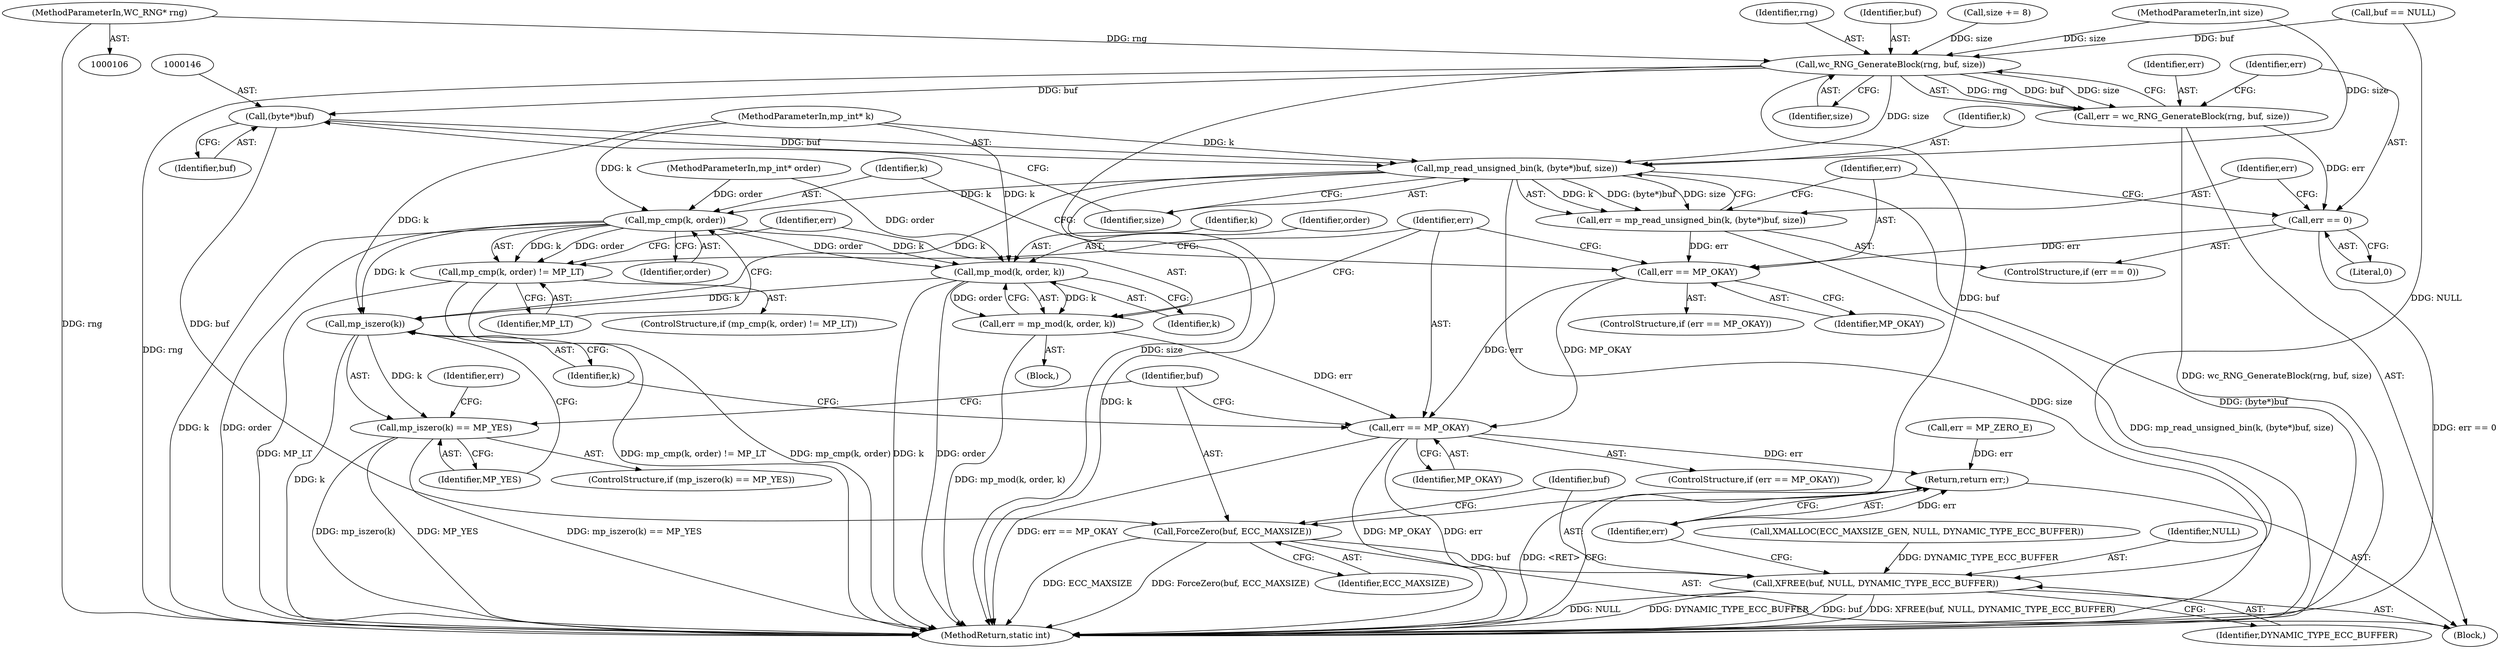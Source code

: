 digraph "0_wolfssl_9b9568d500f31f964af26ba8d01e542e1f27e5ca@pointer" {
"1000107" [label="(MethodParameterIn,WC_RNG* rng)"];
"1000133" [label="(Call,wc_RNG_GenerateBlock(rng, buf, size))"];
"1000131" [label="(Call,err = wc_RNG_GenerateBlock(rng, buf, size))"];
"1000138" [label="(Call,err == 0)"];
"1000150" [label="(Call,err == MP_OKAY)"];
"1000168" [label="(Call,err == MP_OKAY)"];
"1000187" [label="(Return,return err;)"];
"1000145" [label="(Call,(byte*)buf)"];
"1000143" [label="(Call,mp_read_unsigned_bin(k, (byte*)buf, size))"];
"1000141" [label="(Call,err = mp_read_unsigned_bin(k, (byte*)buf, size))"];
"1000156" [label="(Call,mp_cmp(k, order))"];
"1000155" [label="(Call,mp_cmp(k, order) != MP_LT)"];
"1000163" [label="(Call,mp_mod(k, order, k))"];
"1000161" [label="(Call,err = mp_mod(k, order, k))"];
"1000174" [label="(Call,mp_iszero(k))"];
"1000173" [label="(Call,mp_iszero(k) == MP_YES)"];
"1000180" [label="(Call,ForceZero(buf, ECC_MAXSIZE))"];
"1000183" [label="(Call,XFREE(buf, NULL, DYNAMIC_TYPE_ECC_BUFFER))"];
"1000118" [label="(Call,XMALLOC(ECC_MAXSIZE_GEN, NULL, DYNAMIC_TYPE_ECC_BUFFER))"];
"1000167" [label="(ControlStructure,if (err == MP_OKAY))"];
"1000178" [label="(Identifier,err)"];
"1000163" [label="(Call,mp_mod(k, order, k))"];
"1000134" [label="(Identifier,rng)"];
"1000145" [label="(Call,(byte*)buf)"];
"1000155" [label="(Call,mp_cmp(k, order) != MP_LT)"];
"1000186" [label="(Identifier,DYNAMIC_TYPE_ECC_BUFFER)"];
"1000108" [label="(MethodParameterIn,int size)"];
"1000161" [label="(Call,err = mp_mod(k, order, k))"];
"1000132" [label="(Identifier,err)"];
"1000123" [label="(Call,buf == NULL)"];
"1000188" [label="(Identifier,err)"];
"1000183" [label="(Call,XFREE(buf, NULL, DYNAMIC_TYPE_ECC_BUFFER))"];
"1000189" [label="(MethodReturn,static int)"];
"1000187" [label="(Return,return err;)"];
"1000182" [label="(Identifier,ECC_MAXSIZE)"];
"1000137" [label="(ControlStructure,if (err == 0))"];
"1000159" [label="(Identifier,MP_LT)"];
"1000185" [label="(Identifier,NULL)"];
"1000135" [label="(Identifier,buf)"];
"1000131" [label="(Call,err = wc_RNG_GenerateBlock(rng, buf, size))"];
"1000139" [label="(Identifier,err)"];
"1000149" [label="(ControlStructure,if (err == MP_OKAY))"];
"1000168" [label="(Call,err == MP_OKAY)"];
"1000142" [label="(Identifier,err)"];
"1000136" [label="(Identifier,size)"];
"1000110" [label="(MethodParameterIn,mp_int* order)"];
"1000166" [label="(Identifier,k)"];
"1000152" [label="(Identifier,MP_OKAY)"];
"1000151" [label="(Identifier,err)"];
"1000164" [label="(Identifier,k)"];
"1000162" [label="(Identifier,err)"];
"1000181" [label="(Identifier,buf)"];
"1000160" [label="(Block,)"];
"1000174" [label="(Call,mp_iszero(k))"];
"1000133" [label="(Call,wc_RNG_GenerateBlock(rng, buf, size))"];
"1000170" [label="(Identifier,MP_OKAY)"];
"1000150" [label="(Call,err == MP_OKAY)"];
"1000144" [label="(Identifier,k)"];
"1000143" [label="(Call,mp_read_unsigned_bin(k, (byte*)buf, size))"];
"1000154" [label="(ControlStructure,if (mp_cmp(k, order) != MP_LT))"];
"1000107" [label="(MethodParameterIn,WC_RNG* rng)"];
"1000184" [label="(Identifier,buf)"];
"1000147" [label="(Identifier,buf)"];
"1000180" [label="(Call,ForceZero(buf, ECC_MAXSIZE))"];
"1000177" [label="(Call,err = MP_ZERO_E)"];
"1000156" [label="(Call,mp_cmp(k, order))"];
"1000111" [label="(Block,)"];
"1000169" [label="(Identifier,err)"];
"1000176" [label="(Identifier,MP_YES)"];
"1000148" [label="(Identifier,size)"];
"1000109" [label="(MethodParameterIn,mp_int* k)"];
"1000138" [label="(Call,err == 0)"];
"1000165" [label="(Identifier,order)"];
"1000173" [label="(Call,mp_iszero(k) == MP_YES)"];
"1000158" [label="(Identifier,order)"];
"1000172" [label="(ControlStructure,if (mp_iszero(k) == MP_YES))"];
"1000175" [label="(Identifier,k)"];
"1000141" [label="(Call,err = mp_read_unsigned_bin(k, (byte*)buf, size))"];
"1000140" [label="(Literal,0)"];
"1000157" [label="(Identifier,k)"];
"1000128" [label="(Call,size += 8)"];
"1000107" -> "1000106"  [label="AST: "];
"1000107" -> "1000189"  [label="DDG: rng"];
"1000107" -> "1000133"  [label="DDG: rng"];
"1000133" -> "1000131"  [label="AST: "];
"1000133" -> "1000136"  [label="CFG: "];
"1000134" -> "1000133"  [label="AST: "];
"1000135" -> "1000133"  [label="AST: "];
"1000136" -> "1000133"  [label="AST: "];
"1000131" -> "1000133"  [label="CFG: "];
"1000133" -> "1000189"  [label="DDG: rng"];
"1000133" -> "1000189"  [label="DDG: size"];
"1000133" -> "1000131"  [label="DDG: rng"];
"1000133" -> "1000131"  [label="DDG: buf"];
"1000133" -> "1000131"  [label="DDG: size"];
"1000123" -> "1000133"  [label="DDG: buf"];
"1000128" -> "1000133"  [label="DDG: size"];
"1000108" -> "1000133"  [label="DDG: size"];
"1000133" -> "1000145"  [label="DDG: buf"];
"1000133" -> "1000143"  [label="DDG: size"];
"1000133" -> "1000180"  [label="DDG: buf"];
"1000131" -> "1000111"  [label="AST: "];
"1000132" -> "1000131"  [label="AST: "];
"1000139" -> "1000131"  [label="CFG: "];
"1000131" -> "1000189"  [label="DDG: wc_RNG_GenerateBlock(rng, buf, size)"];
"1000131" -> "1000138"  [label="DDG: err"];
"1000138" -> "1000137"  [label="AST: "];
"1000138" -> "1000140"  [label="CFG: "];
"1000139" -> "1000138"  [label="AST: "];
"1000140" -> "1000138"  [label="AST: "];
"1000142" -> "1000138"  [label="CFG: "];
"1000151" -> "1000138"  [label="CFG: "];
"1000138" -> "1000189"  [label="DDG: err == 0"];
"1000138" -> "1000150"  [label="DDG: err"];
"1000150" -> "1000149"  [label="AST: "];
"1000150" -> "1000152"  [label="CFG: "];
"1000151" -> "1000150"  [label="AST: "];
"1000152" -> "1000150"  [label="AST: "];
"1000157" -> "1000150"  [label="CFG: "];
"1000169" -> "1000150"  [label="CFG: "];
"1000141" -> "1000150"  [label="DDG: err"];
"1000150" -> "1000168"  [label="DDG: err"];
"1000150" -> "1000168"  [label="DDG: MP_OKAY"];
"1000168" -> "1000167"  [label="AST: "];
"1000168" -> "1000170"  [label="CFG: "];
"1000169" -> "1000168"  [label="AST: "];
"1000170" -> "1000168"  [label="AST: "];
"1000175" -> "1000168"  [label="CFG: "];
"1000181" -> "1000168"  [label="CFG: "];
"1000168" -> "1000189"  [label="DDG: err"];
"1000168" -> "1000189"  [label="DDG: err == MP_OKAY"];
"1000168" -> "1000189"  [label="DDG: MP_OKAY"];
"1000161" -> "1000168"  [label="DDG: err"];
"1000168" -> "1000187"  [label="DDG: err"];
"1000187" -> "1000111"  [label="AST: "];
"1000187" -> "1000188"  [label="CFG: "];
"1000188" -> "1000187"  [label="AST: "];
"1000189" -> "1000187"  [label="CFG: "];
"1000187" -> "1000189"  [label="DDG: <RET>"];
"1000188" -> "1000187"  [label="DDG: err"];
"1000177" -> "1000187"  [label="DDG: err"];
"1000145" -> "1000143"  [label="AST: "];
"1000145" -> "1000147"  [label="CFG: "];
"1000146" -> "1000145"  [label="AST: "];
"1000147" -> "1000145"  [label="AST: "];
"1000148" -> "1000145"  [label="CFG: "];
"1000145" -> "1000143"  [label="DDG: buf"];
"1000145" -> "1000180"  [label="DDG: buf"];
"1000143" -> "1000141"  [label="AST: "];
"1000143" -> "1000148"  [label="CFG: "];
"1000144" -> "1000143"  [label="AST: "];
"1000148" -> "1000143"  [label="AST: "];
"1000141" -> "1000143"  [label="CFG: "];
"1000143" -> "1000189"  [label="DDG: k"];
"1000143" -> "1000189"  [label="DDG: size"];
"1000143" -> "1000189"  [label="DDG: (byte*)buf"];
"1000143" -> "1000141"  [label="DDG: k"];
"1000143" -> "1000141"  [label="DDG: (byte*)buf"];
"1000143" -> "1000141"  [label="DDG: size"];
"1000109" -> "1000143"  [label="DDG: k"];
"1000108" -> "1000143"  [label="DDG: size"];
"1000143" -> "1000156"  [label="DDG: k"];
"1000143" -> "1000174"  [label="DDG: k"];
"1000141" -> "1000137"  [label="AST: "];
"1000142" -> "1000141"  [label="AST: "];
"1000151" -> "1000141"  [label="CFG: "];
"1000141" -> "1000189"  [label="DDG: mp_read_unsigned_bin(k, (byte*)buf, size)"];
"1000156" -> "1000155"  [label="AST: "];
"1000156" -> "1000158"  [label="CFG: "];
"1000157" -> "1000156"  [label="AST: "];
"1000158" -> "1000156"  [label="AST: "];
"1000159" -> "1000156"  [label="CFG: "];
"1000156" -> "1000189"  [label="DDG: k"];
"1000156" -> "1000189"  [label="DDG: order"];
"1000156" -> "1000155"  [label="DDG: k"];
"1000156" -> "1000155"  [label="DDG: order"];
"1000109" -> "1000156"  [label="DDG: k"];
"1000110" -> "1000156"  [label="DDG: order"];
"1000156" -> "1000163"  [label="DDG: k"];
"1000156" -> "1000163"  [label="DDG: order"];
"1000156" -> "1000174"  [label="DDG: k"];
"1000155" -> "1000154"  [label="AST: "];
"1000155" -> "1000159"  [label="CFG: "];
"1000159" -> "1000155"  [label="AST: "];
"1000162" -> "1000155"  [label="CFG: "];
"1000169" -> "1000155"  [label="CFG: "];
"1000155" -> "1000189"  [label="DDG: MP_LT"];
"1000155" -> "1000189"  [label="DDG: mp_cmp(k, order) != MP_LT"];
"1000155" -> "1000189"  [label="DDG: mp_cmp(k, order)"];
"1000163" -> "1000161"  [label="AST: "];
"1000163" -> "1000166"  [label="CFG: "];
"1000164" -> "1000163"  [label="AST: "];
"1000165" -> "1000163"  [label="AST: "];
"1000166" -> "1000163"  [label="AST: "];
"1000161" -> "1000163"  [label="CFG: "];
"1000163" -> "1000189"  [label="DDG: k"];
"1000163" -> "1000189"  [label="DDG: order"];
"1000163" -> "1000161"  [label="DDG: k"];
"1000163" -> "1000161"  [label="DDG: order"];
"1000109" -> "1000163"  [label="DDG: k"];
"1000110" -> "1000163"  [label="DDG: order"];
"1000163" -> "1000174"  [label="DDG: k"];
"1000161" -> "1000160"  [label="AST: "];
"1000162" -> "1000161"  [label="AST: "];
"1000169" -> "1000161"  [label="CFG: "];
"1000161" -> "1000189"  [label="DDG: mp_mod(k, order, k)"];
"1000174" -> "1000173"  [label="AST: "];
"1000174" -> "1000175"  [label="CFG: "];
"1000175" -> "1000174"  [label="AST: "];
"1000176" -> "1000174"  [label="CFG: "];
"1000174" -> "1000189"  [label="DDG: k"];
"1000174" -> "1000173"  [label="DDG: k"];
"1000109" -> "1000174"  [label="DDG: k"];
"1000173" -> "1000172"  [label="AST: "];
"1000173" -> "1000176"  [label="CFG: "];
"1000176" -> "1000173"  [label="AST: "];
"1000178" -> "1000173"  [label="CFG: "];
"1000181" -> "1000173"  [label="CFG: "];
"1000173" -> "1000189"  [label="DDG: MP_YES"];
"1000173" -> "1000189"  [label="DDG: mp_iszero(k) == MP_YES"];
"1000173" -> "1000189"  [label="DDG: mp_iszero(k)"];
"1000180" -> "1000111"  [label="AST: "];
"1000180" -> "1000182"  [label="CFG: "];
"1000181" -> "1000180"  [label="AST: "];
"1000182" -> "1000180"  [label="AST: "];
"1000184" -> "1000180"  [label="CFG: "];
"1000180" -> "1000189"  [label="DDG: ECC_MAXSIZE"];
"1000180" -> "1000189"  [label="DDG: ForceZero(buf, ECC_MAXSIZE)"];
"1000180" -> "1000183"  [label="DDG: buf"];
"1000183" -> "1000111"  [label="AST: "];
"1000183" -> "1000186"  [label="CFG: "];
"1000184" -> "1000183"  [label="AST: "];
"1000185" -> "1000183"  [label="AST: "];
"1000186" -> "1000183"  [label="AST: "];
"1000188" -> "1000183"  [label="CFG: "];
"1000183" -> "1000189"  [label="DDG: NULL"];
"1000183" -> "1000189"  [label="DDG: DYNAMIC_TYPE_ECC_BUFFER"];
"1000183" -> "1000189"  [label="DDG: buf"];
"1000183" -> "1000189"  [label="DDG: XFREE(buf, NULL, DYNAMIC_TYPE_ECC_BUFFER)"];
"1000123" -> "1000183"  [label="DDG: NULL"];
"1000118" -> "1000183"  [label="DDG: DYNAMIC_TYPE_ECC_BUFFER"];
}
